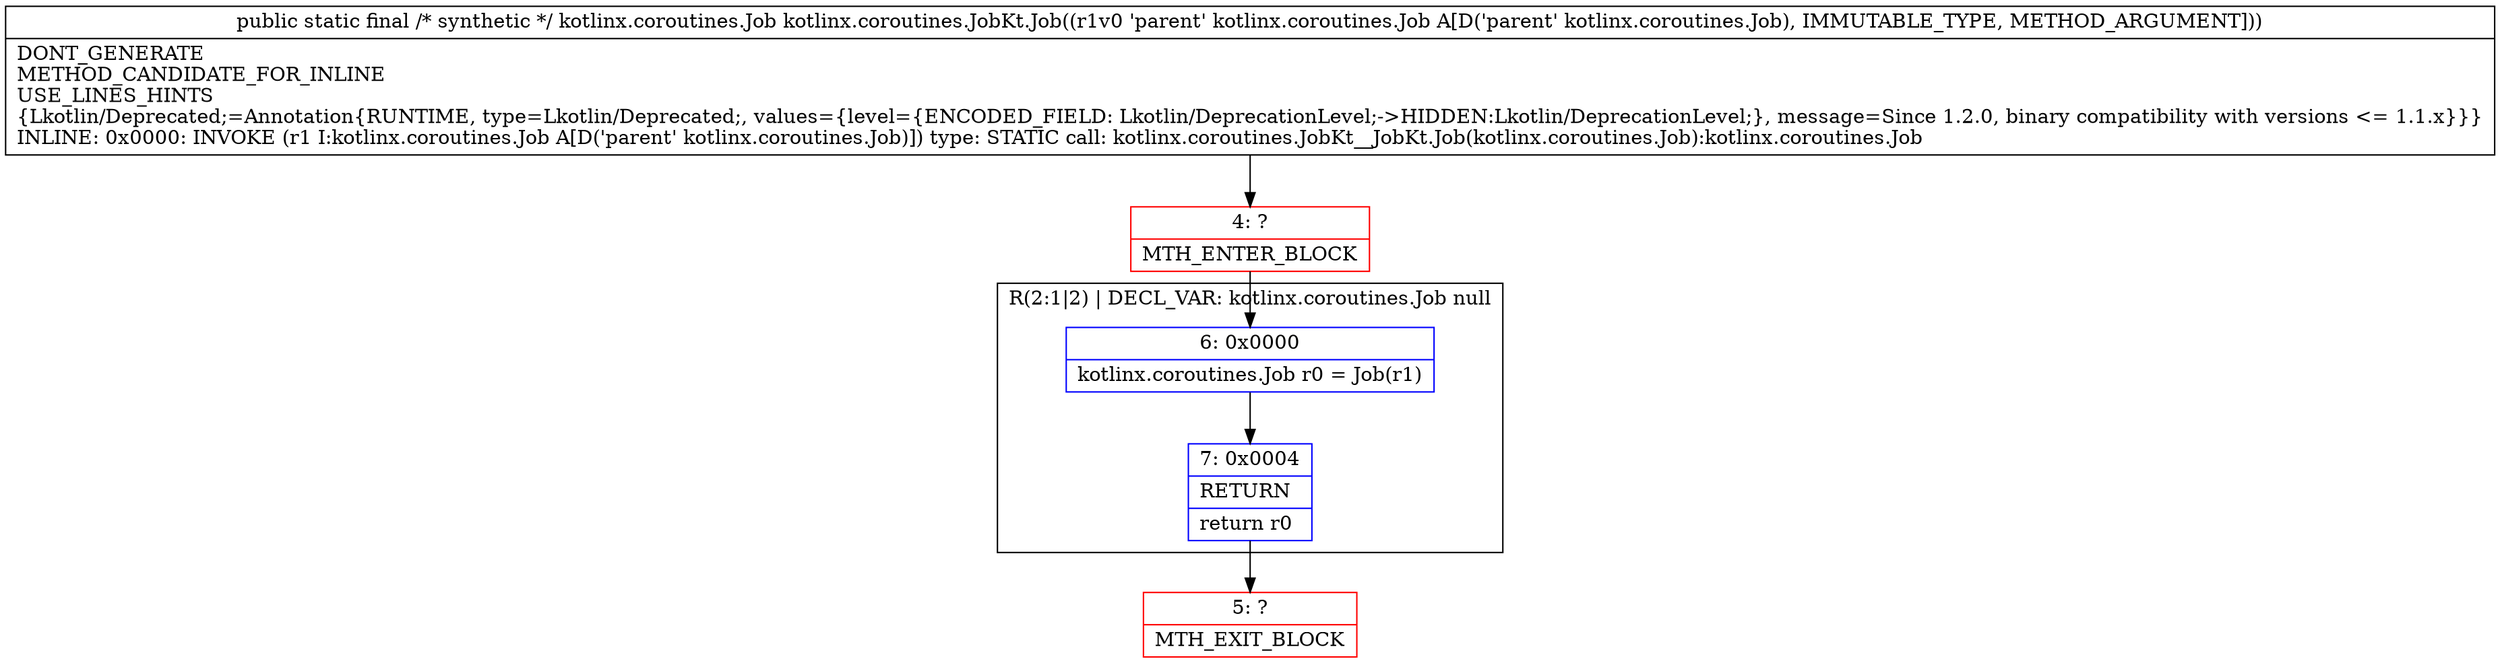 digraph "CFG forkotlinx.coroutines.JobKt.Job(Lkotlinx\/coroutines\/Job;)Lkotlinx\/coroutines\/Job;" {
subgraph cluster_Region_1317019559 {
label = "R(2:1|2) | DECL_VAR: kotlinx.coroutines.Job null\l";
node [shape=record,color=blue];
Node_6 [shape=record,label="{6\:\ 0x0000|kotlinx.coroutines.Job r0 = Job(r1)\l}"];
Node_7 [shape=record,label="{7\:\ 0x0004|RETURN\l|return r0\l}"];
}
Node_4 [shape=record,color=red,label="{4\:\ ?|MTH_ENTER_BLOCK\l}"];
Node_5 [shape=record,color=red,label="{5\:\ ?|MTH_EXIT_BLOCK\l}"];
MethodNode[shape=record,label="{public static final \/* synthetic *\/ kotlinx.coroutines.Job kotlinx.coroutines.JobKt.Job((r1v0 'parent' kotlinx.coroutines.Job A[D('parent' kotlinx.coroutines.Job), IMMUTABLE_TYPE, METHOD_ARGUMENT]))  | DONT_GENERATE\lMETHOD_CANDIDATE_FOR_INLINE\lUSE_LINES_HINTS\l\{Lkotlin\/Deprecated;=Annotation\{RUNTIME, type=Lkotlin\/Deprecated;, values=\{level=\{ENCODED_FIELD: Lkotlin\/DeprecationLevel;\-\>HIDDEN:Lkotlin\/DeprecationLevel;\}, message=Since 1.2.0, binary compatibility with versions \<= 1.1.x\}\}\}\lINLINE: 0x0000: INVOKE  (r1 I:kotlinx.coroutines.Job A[D('parent' kotlinx.coroutines.Job)]) type: STATIC call: kotlinx.coroutines.JobKt__JobKt.Job(kotlinx.coroutines.Job):kotlinx.coroutines.Job\l}"];
MethodNode -> Node_4;Node_6 -> Node_7;
Node_7 -> Node_5;
Node_4 -> Node_6;
}

